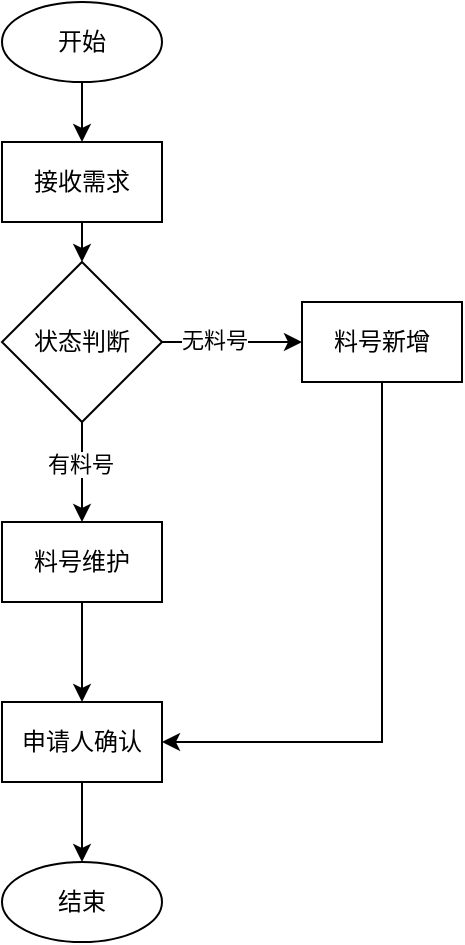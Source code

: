 <mxfile version="24.2.3" type="github">
  <diagram name="第 1 页" id="zH7G1TZUW6DjF8pYI8qu">
    <mxGraphModel dx="622" dy="389" grid="1" gridSize="10" guides="1" tooltips="1" connect="1" arrows="1" fold="1" page="1" pageScale="1" pageWidth="827" pageHeight="1169" math="0" shadow="0">
      <root>
        <mxCell id="0" />
        <mxCell id="1" parent="0" />
        <mxCell id="s78F-SYWZWvP6vOSIqDQ-5" style="edgeStyle=orthogonalEdgeStyle;rounded=0;orthogonalLoop=1;jettySize=auto;html=1;exitX=0.5;exitY=1;exitDx=0;exitDy=0;entryX=0.5;entryY=0;entryDx=0;entryDy=0;" edge="1" parent="1" source="s78F-SYWZWvP6vOSIqDQ-1" target="s78F-SYWZWvP6vOSIqDQ-2">
          <mxGeometry relative="1" as="geometry" />
        </mxCell>
        <mxCell id="s78F-SYWZWvP6vOSIqDQ-1" value="开始" style="ellipse;whiteSpace=wrap;html=1;" vertex="1" parent="1">
          <mxGeometry x="320" y="30" width="80" height="40" as="geometry" />
        </mxCell>
        <mxCell id="s78F-SYWZWvP6vOSIqDQ-6" style="edgeStyle=orthogonalEdgeStyle;rounded=0;orthogonalLoop=1;jettySize=auto;html=1;exitX=0.5;exitY=1;exitDx=0;exitDy=0;entryX=0.5;entryY=0;entryDx=0;entryDy=0;" edge="1" parent="1" source="s78F-SYWZWvP6vOSIqDQ-2">
          <mxGeometry relative="1" as="geometry">
            <mxPoint x="360" y="160" as="targetPoint" />
          </mxGeometry>
        </mxCell>
        <mxCell id="s78F-SYWZWvP6vOSIqDQ-2" value="接收需求" style="rounded=0;whiteSpace=wrap;html=1;" vertex="1" parent="1">
          <mxGeometry x="320" y="100" width="80" height="40" as="geometry" />
        </mxCell>
        <mxCell id="s78F-SYWZWvP6vOSIqDQ-10" style="edgeStyle=orthogonalEdgeStyle;rounded=0;orthogonalLoop=1;jettySize=auto;html=1;exitX=1;exitY=0.5;exitDx=0;exitDy=0;" edge="1" parent="1" source="s78F-SYWZWvP6vOSIqDQ-7" target="s78F-SYWZWvP6vOSIqDQ-9">
          <mxGeometry relative="1" as="geometry" />
        </mxCell>
        <mxCell id="s78F-SYWZWvP6vOSIqDQ-15" value="无料号" style="edgeLabel;html=1;align=center;verticalAlign=middle;resizable=0;points=[];" vertex="1" connectable="0" parent="s78F-SYWZWvP6vOSIqDQ-10">
          <mxGeometry x="-0.278" y="1" relative="1" as="geometry">
            <mxPoint as="offset" />
          </mxGeometry>
        </mxCell>
        <mxCell id="s78F-SYWZWvP6vOSIqDQ-11" style="edgeStyle=orthogonalEdgeStyle;rounded=0;orthogonalLoop=1;jettySize=auto;html=1;exitX=0.5;exitY=1;exitDx=0;exitDy=0;entryX=0.5;entryY=0;entryDx=0;entryDy=0;" edge="1" parent="1" source="s78F-SYWZWvP6vOSIqDQ-7" target="s78F-SYWZWvP6vOSIqDQ-8">
          <mxGeometry relative="1" as="geometry" />
        </mxCell>
        <mxCell id="s78F-SYWZWvP6vOSIqDQ-14" value="有料号" style="edgeLabel;html=1;align=center;verticalAlign=middle;resizable=0;points=[];" vertex="1" connectable="0" parent="s78F-SYWZWvP6vOSIqDQ-11">
          <mxGeometry x="-0.183" y="-1" relative="1" as="geometry">
            <mxPoint as="offset" />
          </mxGeometry>
        </mxCell>
        <mxCell id="s78F-SYWZWvP6vOSIqDQ-7" value="状态判断" style="rhombus;whiteSpace=wrap;html=1;" vertex="1" parent="1">
          <mxGeometry x="320" y="160" width="80" height="80" as="geometry" />
        </mxCell>
        <mxCell id="s78F-SYWZWvP6vOSIqDQ-19" style="edgeStyle=orthogonalEdgeStyle;rounded=0;orthogonalLoop=1;jettySize=auto;html=1;exitX=0.5;exitY=1;exitDx=0;exitDy=0;entryX=0.5;entryY=0;entryDx=0;entryDy=0;" edge="1" parent="1" source="s78F-SYWZWvP6vOSIqDQ-8" target="s78F-SYWZWvP6vOSIqDQ-16">
          <mxGeometry relative="1" as="geometry" />
        </mxCell>
        <mxCell id="s78F-SYWZWvP6vOSIqDQ-8" value="料号维护" style="rounded=0;whiteSpace=wrap;html=1;" vertex="1" parent="1">
          <mxGeometry x="320" y="290" width="80" height="40" as="geometry" />
        </mxCell>
        <mxCell id="s78F-SYWZWvP6vOSIqDQ-18" style="edgeStyle=orthogonalEdgeStyle;rounded=0;orthogonalLoop=1;jettySize=auto;html=1;exitX=0.5;exitY=1;exitDx=0;exitDy=0;entryX=1;entryY=0.5;entryDx=0;entryDy=0;" edge="1" parent="1" source="s78F-SYWZWvP6vOSIqDQ-9" target="s78F-SYWZWvP6vOSIqDQ-16">
          <mxGeometry relative="1" as="geometry" />
        </mxCell>
        <mxCell id="s78F-SYWZWvP6vOSIqDQ-9" value="料号新增" style="rounded=0;whiteSpace=wrap;html=1;" vertex="1" parent="1">
          <mxGeometry x="470" y="180" width="80" height="40" as="geometry" />
        </mxCell>
        <mxCell id="s78F-SYWZWvP6vOSIqDQ-20" style="edgeStyle=orthogonalEdgeStyle;rounded=0;orthogonalLoop=1;jettySize=auto;html=1;exitX=0.5;exitY=1;exitDx=0;exitDy=0;entryX=0.5;entryY=0;entryDx=0;entryDy=0;" edge="1" parent="1" source="s78F-SYWZWvP6vOSIqDQ-16" target="s78F-SYWZWvP6vOSIqDQ-17">
          <mxGeometry relative="1" as="geometry" />
        </mxCell>
        <mxCell id="s78F-SYWZWvP6vOSIqDQ-16" value="申请人确认" style="rounded=0;whiteSpace=wrap;html=1;" vertex="1" parent="1">
          <mxGeometry x="320" y="380" width="80" height="40" as="geometry" />
        </mxCell>
        <mxCell id="s78F-SYWZWvP6vOSIqDQ-17" value="结束" style="ellipse;whiteSpace=wrap;html=1;" vertex="1" parent="1">
          <mxGeometry x="320" y="460" width="80" height="40" as="geometry" />
        </mxCell>
      </root>
    </mxGraphModel>
  </diagram>
</mxfile>
